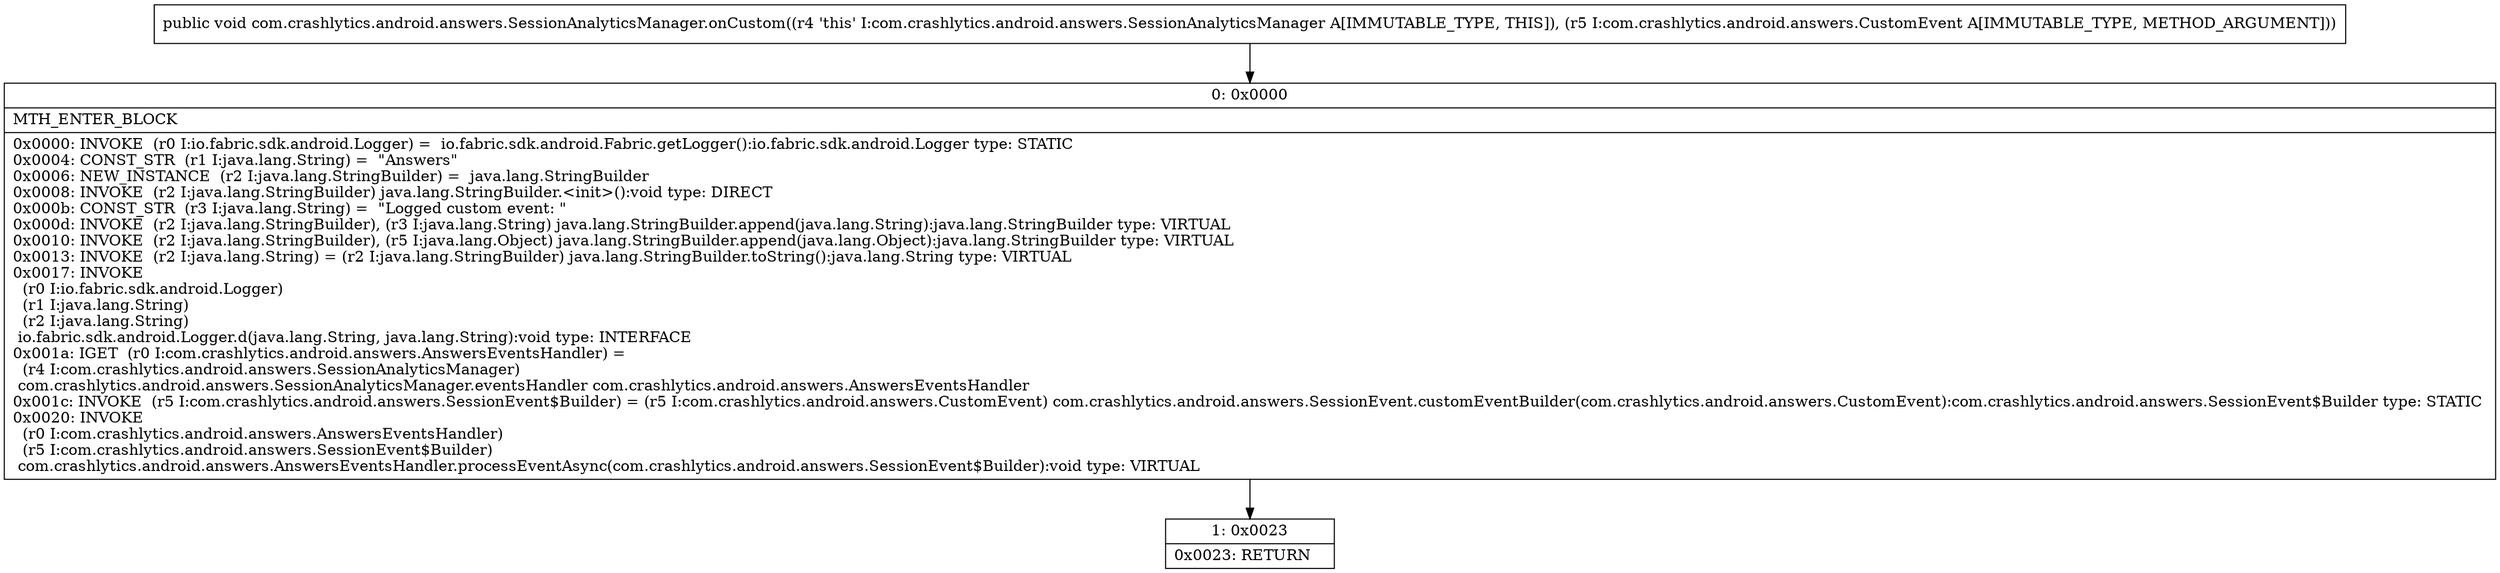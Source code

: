 digraph "CFG forcom.crashlytics.android.answers.SessionAnalyticsManager.onCustom(Lcom\/crashlytics\/android\/answers\/CustomEvent;)V" {
Node_0 [shape=record,label="{0\:\ 0x0000|MTH_ENTER_BLOCK\l|0x0000: INVOKE  (r0 I:io.fabric.sdk.android.Logger) =  io.fabric.sdk.android.Fabric.getLogger():io.fabric.sdk.android.Logger type: STATIC \l0x0004: CONST_STR  (r1 I:java.lang.String) =  \"Answers\" \l0x0006: NEW_INSTANCE  (r2 I:java.lang.StringBuilder) =  java.lang.StringBuilder \l0x0008: INVOKE  (r2 I:java.lang.StringBuilder) java.lang.StringBuilder.\<init\>():void type: DIRECT \l0x000b: CONST_STR  (r3 I:java.lang.String) =  \"Logged custom event: \" \l0x000d: INVOKE  (r2 I:java.lang.StringBuilder), (r3 I:java.lang.String) java.lang.StringBuilder.append(java.lang.String):java.lang.StringBuilder type: VIRTUAL \l0x0010: INVOKE  (r2 I:java.lang.StringBuilder), (r5 I:java.lang.Object) java.lang.StringBuilder.append(java.lang.Object):java.lang.StringBuilder type: VIRTUAL \l0x0013: INVOKE  (r2 I:java.lang.String) = (r2 I:java.lang.StringBuilder) java.lang.StringBuilder.toString():java.lang.String type: VIRTUAL \l0x0017: INVOKE  \l  (r0 I:io.fabric.sdk.android.Logger)\l  (r1 I:java.lang.String)\l  (r2 I:java.lang.String)\l io.fabric.sdk.android.Logger.d(java.lang.String, java.lang.String):void type: INTERFACE \l0x001a: IGET  (r0 I:com.crashlytics.android.answers.AnswersEventsHandler) = \l  (r4 I:com.crashlytics.android.answers.SessionAnalyticsManager)\l com.crashlytics.android.answers.SessionAnalyticsManager.eventsHandler com.crashlytics.android.answers.AnswersEventsHandler \l0x001c: INVOKE  (r5 I:com.crashlytics.android.answers.SessionEvent$Builder) = (r5 I:com.crashlytics.android.answers.CustomEvent) com.crashlytics.android.answers.SessionEvent.customEventBuilder(com.crashlytics.android.answers.CustomEvent):com.crashlytics.android.answers.SessionEvent$Builder type: STATIC \l0x0020: INVOKE  \l  (r0 I:com.crashlytics.android.answers.AnswersEventsHandler)\l  (r5 I:com.crashlytics.android.answers.SessionEvent$Builder)\l com.crashlytics.android.answers.AnswersEventsHandler.processEventAsync(com.crashlytics.android.answers.SessionEvent$Builder):void type: VIRTUAL \l}"];
Node_1 [shape=record,label="{1\:\ 0x0023|0x0023: RETURN   \l}"];
MethodNode[shape=record,label="{public void com.crashlytics.android.answers.SessionAnalyticsManager.onCustom((r4 'this' I:com.crashlytics.android.answers.SessionAnalyticsManager A[IMMUTABLE_TYPE, THIS]), (r5 I:com.crashlytics.android.answers.CustomEvent A[IMMUTABLE_TYPE, METHOD_ARGUMENT])) }"];
MethodNode -> Node_0;
Node_0 -> Node_1;
}

